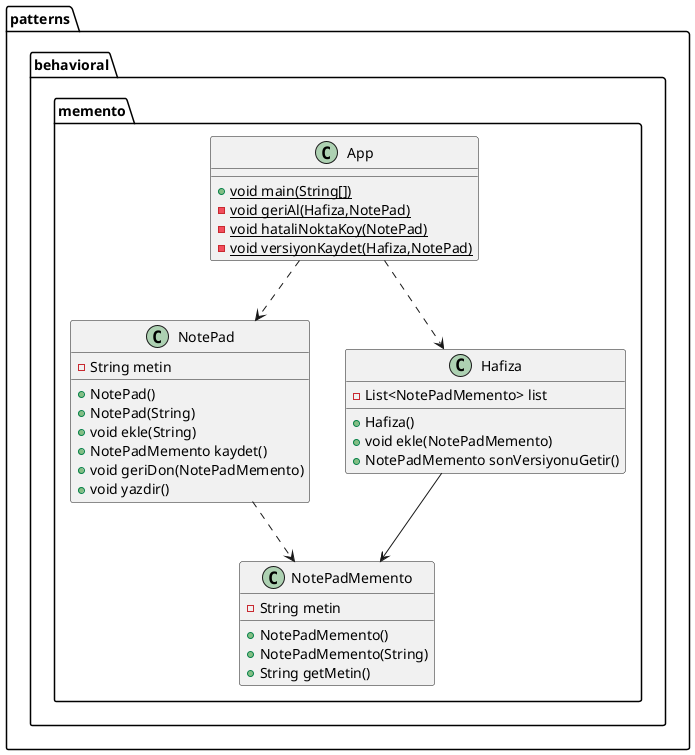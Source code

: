 @startuml
class patterns.behavioral.memento.NotePadMemento {
- String metin
+ NotePadMemento()
+ NotePadMemento(String)
+ String getMetin()
}
class patterns.behavioral.memento.NotePad {
- String metin
+ NotePad()
+ NotePad(String)
+ void ekle(String)
+ NotePadMemento kaydet()
+ void geriDon(NotePadMemento)
+ void yazdir()
}
class patterns.behavioral.memento.App {
+ {static} void main(String[])
- {static} void geriAl(Hafiza,NotePad)
- {static} void hataliNoktaKoy(NotePad)
- {static} void versiyonKaydet(Hafiza,NotePad)
}
class patterns.behavioral.memento.Hafiza {
- List<NotePadMemento> list
+ Hafiza()
+ void ekle(NotePadMemento)
+ NotePadMemento sonVersiyonuGetir()
}
patterns.behavioral.memento.Hafiza --> patterns.behavioral.memento.NotePadMemento
patterns.behavioral.memento.NotePad ..> patterns.behavioral.memento.NotePadMemento
patterns.behavioral.memento.App ..> patterns.behavioral.memento.Hafiza
patterns.behavioral.memento.App ..> patterns.behavioral.memento.NotePad
@enduml
